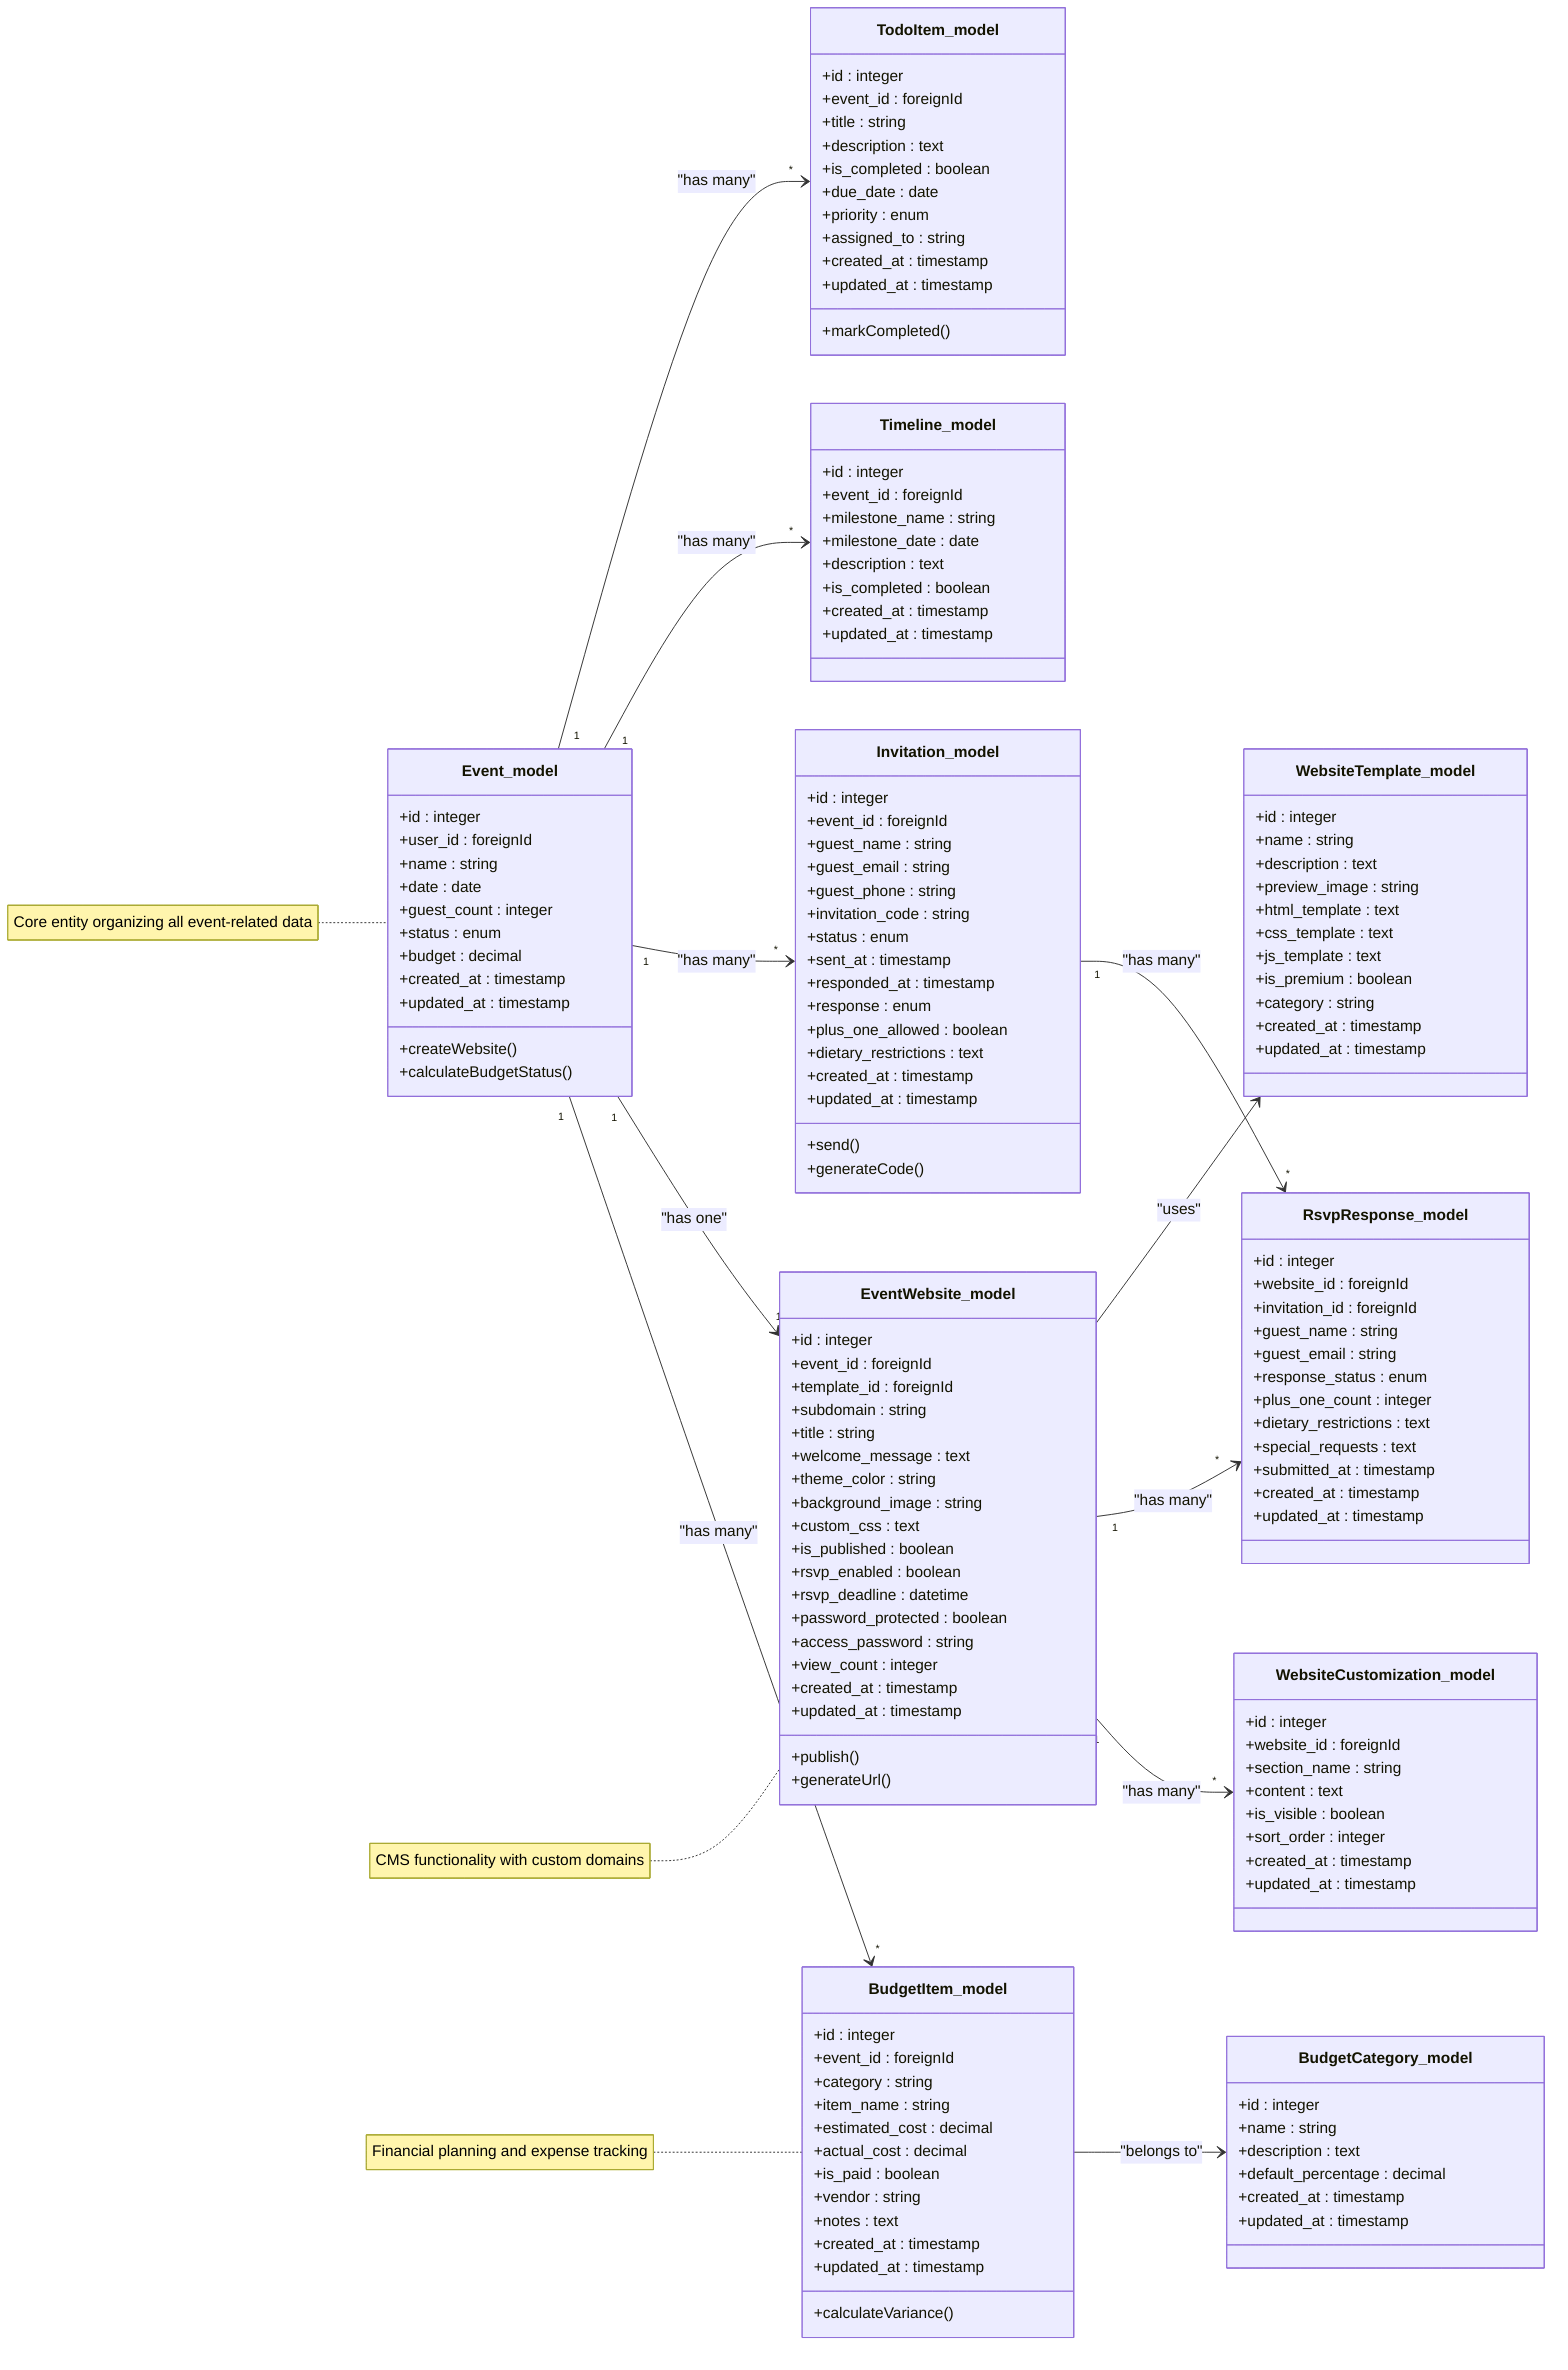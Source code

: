 classDiagram
    direction LR
    
    %% =============== PART 1: CORE EVENT PLANNING SYSTEM ===============

    %% -------------- Core Event Entity --------------
    class Event_model {
        +id : integer
        +user_id : foreignId
        +name : string
        +date : date
        +guest_count : integer
        +status : enum
        +budget : decimal
        +created_at : timestamp
        +updated_at : timestamp
        +createWebsite()
        +calculateBudgetStatus()
    }

    %% -------------- Event Planning Tools --------------
    class TodoItem_model {
        +id : integer
        +event_id : foreignId
        +title : string
        +description : text
        +is_completed : boolean
        +due_date : date
        +priority : enum
        +assigned_to : string
        +created_at : timestamp
        +updated_at : timestamp
        +markCompleted()
    }

    class Timeline_model {
        +id : integer
        +event_id : foreignId
        +milestone_name : string
        +milestone_date : date
        +description : text
        +is_completed : boolean
        +created_at : timestamp
        +updated_at : timestamp
    }

    class Invitation_model {
        +id : integer
        +event_id : foreignId
        +guest_name : string
        +guest_email : string
        +guest_phone : string
        +invitation_code : string
        +status : enum
        +sent_at : timestamp
        +responded_at : timestamp
        +response : enum
        +plus_one_allowed : boolean
        +dietary_restrictions : text
        +created_at : timestamp
        +updated_at : timestamp
        +send()
        +generateCode()
    }

    %% -------------- Website System --------------
    class EventWebsite_model {
        +id : integer
        +event_id : foreignId
        +template_id : foreignId
        +subdomain : string
        +title : string
        +welcome_message : text
        +theme_color : string
        +background_image : string
        +custom_css : text
        +is_published : boolean
        +rsvp_enabled : boolean
        +rsvp_deadline : datetime
        +password_protected : boolean
        +access_password : string
        +view_count : integer
        +created_at : timestamp
        +updated_at : timestamp
        +publish()
        +generateUrl()
    }

    class WebsiteTemplate_model {
        +id : integer
        +name : string
        +description : text
        +preview_image : string
        +html_template : text
        +css_template : text
        +js_template : text
        +is_premium : boolean
        +category : string
        +created_at : timestamp
        +updated_at : timestamp
    }

    class RsvpResponse_model {
        +id : integer
        +website_id : foreignId
        +invitation_id : foreignId
        +guest_name : string
        +guest_email : string
        +response_status : enum
        +plus_one_count : integer
        +dietary_restrictions : text
        +special_requests : text
        +submitted_at : timestamp
        +created_at : timestamp
        +updated_at : timestamp
    }

    class WebsiteCustomization_model {
        +id : integer
        +website_id : foreignId
        +section_name : string
        +content : text
        +is_visible : boolean
        +sort_order : integer
        +created_at : timestamp
        +updated_at : timestamp
    }

    %% -------------- Budget Management --------------
    class BudgetItem_model {
        +id : integer
        +event_id : foreignId
        +category : string
        +item_name : string
        +estimated_cost : decimal
        +actual_cost : decimal
        +is_paid : boolean
        +vendor : string
        +notes : text
        +created_at : timestamp
        +updated_at : timestamp
        +calculateVariance()
    }

    class BudgetCategory_model {
        +id : integer
        +name : string
        +description : text
        +default_percentage : decimal
        +created_at : timestamp
        +updated_at : timestamp
    }

    %% =============== RELATIONSHIPS ===============

    %% Core Event Relationships
    Event_model "1" --> "*" TodoItem_model : "has many"
    Event_model "1" --> "*" Timeline_model : "has many"
    Event_model "1" --> "*" Invitation_model : "has many"
    Event_model "1" --> "1" EventWebsite_model : "has one"
    Event_model "1" --> "*" BudgetItem_model : "has many"

    %% Website System Relationships
    EventWebsite_model --> WebsiteTemplate_model : "uses"
    EventWebsite_model "1" --> "*" RsvpResponse_model : "has many"
    EventWebsite_model "1" --> "*" WebsiteCustomization_model : "has many"
    Invitation_model "1" --> "*" RsvpResponse_model : "has many"

    %% Budget Relationships
    BudgetItem_model --> BudgetCategory_model : "belongs to"

    %% =============== NOTES ===============
    note for Event_model "Core entity organizing all event-related data"
    note for EventWebsite_model "CMS functionality with custom domains"
    note for BudgetItem_model "Financial planning and expense tracking"